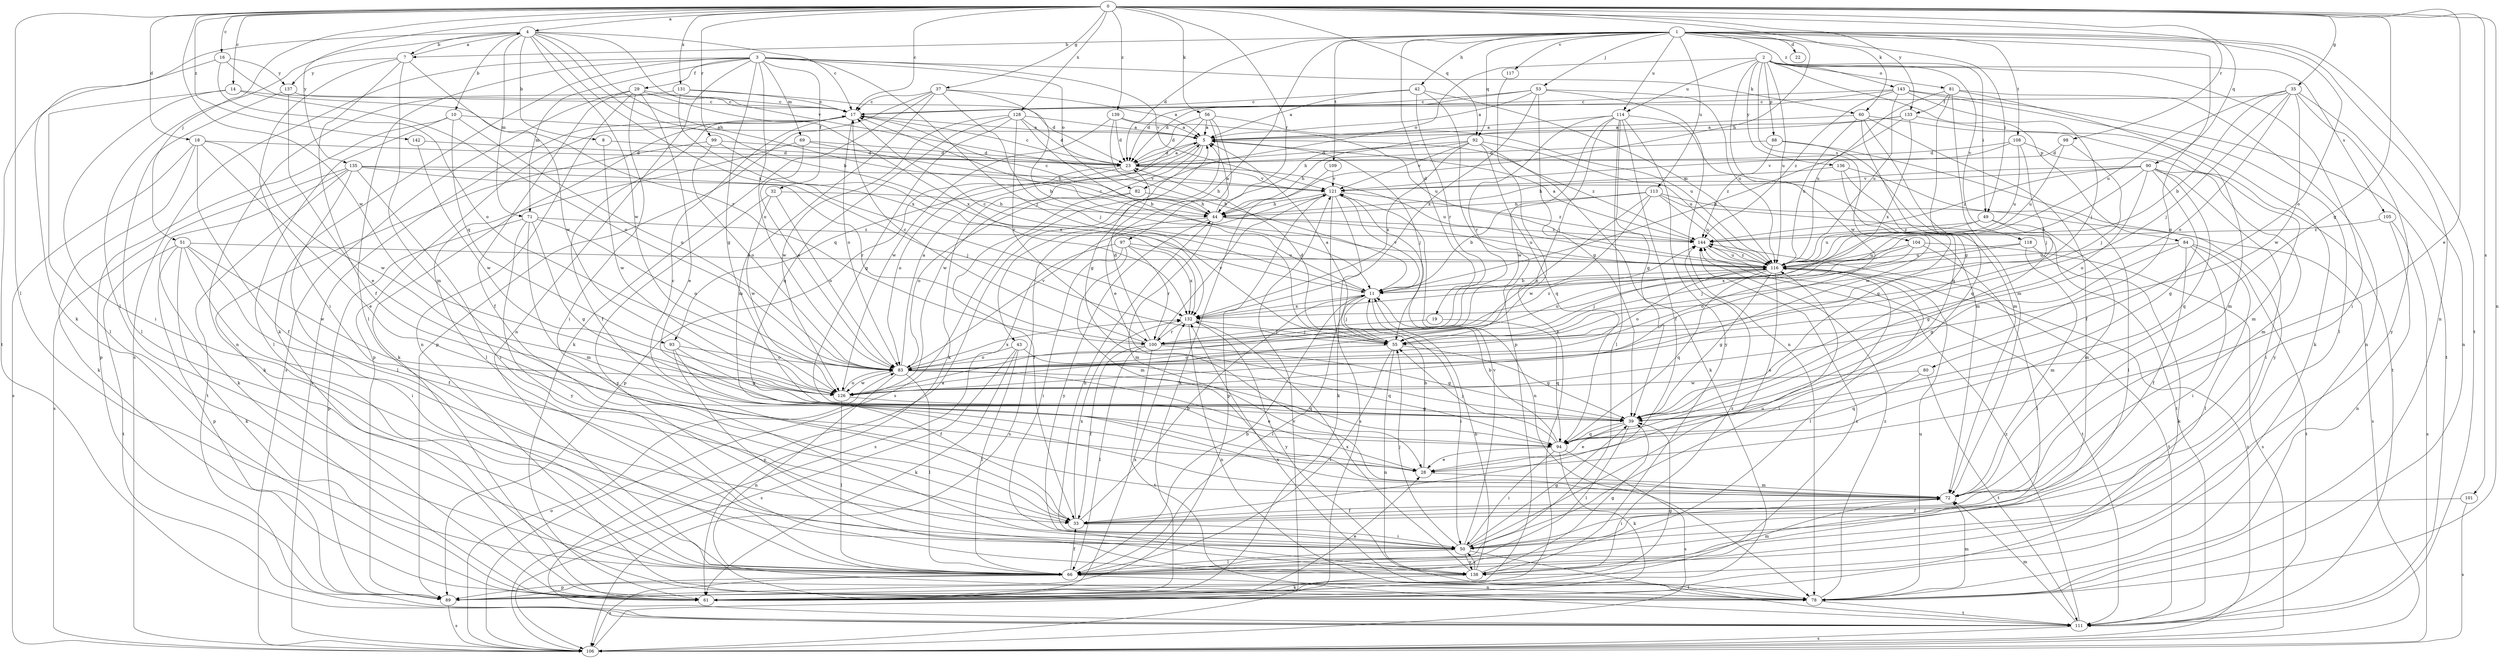 strict digraph  {
0;
1;
2;
3;
4;
5;
7;
8;
10;
11;
14;
16;
17;
18;
19;
22;
23;
28;
29;
32;
33;
35;
37;
39;
42;
43;
44;
49;
50;
51;
53;
55;
56;
60;
61;
66;
69;
71;
72;
78;
80;
81;
82;
83;
84;
88;
89;
90;
92;
93;
94;
97;
98;
99;
100;
101;
104;
105;
106;
108;
109;
111;
113;
114;
116;
117;
118;
121;
126;
128;
131;
132;
133;
135;
136;
137;
138;
139;
142;
143;
144;
0 -> 4  [label=a];
0 -> 14  [label=c];
0 -> 16  [label=c];
0 -> 17  [label=c];
0 -> 18  [label=d];
0 -> 28  [label=e];
0 -> 35  [label=g];
0 -> 37  [label=g];
0 -> 39  [label=g];
0 -> 51  [label=j];
0 -> 56  [label=k];
0 -> 60  [label=k];
0 -> 66  [label=l];
0 -> 78  [label=n];
0 -> 90  [label=q];
0 -> 92  [label=q];
0 -> 97  [label=r];
0 -> 98  [label=r];
0 -> 99  [label=r];
0 -> 101  [label=s];
0 -> 126  [label=w];
0 -> 128  [label=x];
0 -> 131  [label=x];
0 -> 133  [label=y];
0 -> 135  [label=y];
0 -> 139  [label=z];
0 -> 142  [label=z];
1 -> 7  [label=b];
1 -> 19  [label=d];
1 -> 22  [label=d];
1 -> 23  [label=d];
1 -> 39  [label=g];
1 -> 42  [label=h];
1 -> 43  [label=h];
1 -> 44  [label=h];
1 -> 49  [label=i];
1 -> 53  [label=j];
1 -> 78  [label=n];
1 -> 80  [label=o];
1 -> 92  [label=q];
1 -> 108  [label=t];
1 -> 109  [label=t];
1 -> 111  [label=t];
1 -> 113  [label=u];
1 -> 114  [label=u];
1 -> 117  [label=v];
1 -> 143  [label=z];
2 -> 49  [label=i];
2 -> 50  [label=i];
2 -> 81  [label=o];
2 -> 82  [label=o];
2 -> 84  [label=p];
2 -> 88  [label=p];
2 -> 104  [label=s];
2 -> 105  [label=s];
2 -> 114  [label=u];
2 -> 116  [label=u];
2 -> 118  [label=v];
2 -> 126  [label=w];
2 -> 136  [label=y];
3 -> 29  [label=f];
3 -> 32  [label=f];
3 -> 39  [label=g];
3 -> 55  [label=j];
3 -> 60  [label=k];
3 -> 61  [label=k];
3 -> 66  [label=l];
3 -> 69  [label=m];
3 -> 71  [label=m];
3 -> 78  [label=n];
3 -> 82  [label=o];
3 -> 83  [label=o];
3 -> 106  [label=s];
3 -> 121  [label=v];
4 -> 7  [label=b];
4 -> 8  [label=b];
4 -> 10  [label=b];
4 -> 11  [label=b];
4 -> 17  [label=c];
4 -> 44  [label=h];
4 -> 61  [label=k];
4 -> 66  [label=l];
4 -> 71  [label=m];
4 -> 121  [label=v];
4 -> 126  [label=w];
4 -> 132  [label=x];
5 -> 23  [label=d];
5 -> 55  [label=j];
5 -> 93  [label=q];
5 -> 106  [label=s];
5 -> 126  [label=w];
5 -> 144  [label=z];
7 -> 4  [label=a];
7 -> 33  [label=f];
7 -> 50  [label=i];
7 -> 72  [label=m];
7 -> 126  [label=w];
7 -> 137  [label=y];
8 -> 23  [label=d];
8 -> 126  [label=w];
10 -> 5  [label=a];
10 -> 66  [label=l];
10 -> 83  [label=o];
10 -> 89  [label=p];
10 -> 93  [label=q];
11 -> 17  [label=c];
11 -> 50  [label=i];
11 -> 55  [label=j];
11 -> 66  [label=l];
11 -> 121  [label=v];
11 -> 132  [label=x];
14 -> 17  [label=c];
14 -> 50  [label=i];
14 -> 66  [label=l];
14 -> 83  [label=o];
16 -> 83  [label=o];
16 -> 100  [label=r];
16 -> 111  [label=t];
16 -> 137  [label=y];
17 -> 5  [label=a];
17 -> 33  [label=f];
17 -> 61  [label=k];
17 -> 83  [label=o];
17 -> 89  [label=p];
17 -> 106  [label=s];
18 -> 23  [label=d];
18 -> 28  [label=e];
18 -> 33  [label=f];
18 -> 61  [label=k];
18 -> 106  [label=s];
18 -> 126  [label=w];
19 -> 94  [label=q];
19 -> 100  [label=r];
23 -> 5  [label=a];
23 -> 17  [label=c];
23 -> 83  [label=o];
23 -> 89  [label=p];
23 -> 116  [label=u];
23 -> 121  [label=v];
28 -> 11  [label=b];
28 -> 72  [label=m];
29 -> 17  [label=c];
29 -> 28  [label=e];
29 -> 33  [label=f];
29 -> 50  [label=i];
29 -> 78  [label=n];
29 -> 106  [label=s];
29 -> 132  [label=x];
32 -> 44  [label=h];
32 -> 83  [label=o];
32 -> 126  [label=w];
32 -> 138  [label=y];
33 -> 11  [label=b];
33 -> 50  [label=i];
33 -> 132  [label=x];
35 -> 11  [label=b];
35 -> 17  [label=c];
35 -> 55  [label=j];
35 -> 78  [label=n];
35 -> 83  [label=o];
35 -> 116  [label=u];
35 -> 126  [label=w];
35 -> 138  [label=y];
37 -> 5  [label=a];
37 -> 11  [label=b];
37 -> 17  [label=c];
37 -> 55  [label=j];
37 -> 61  [label=k];
37 -> 72  [label=m];
37 -> 89  [label=p];
39 -> 28  [label=e];
39 -> 66  [label=l];
39 -> 94  [label=q];
42 -> 5  [label=a];
42 -> 17  [label=c];
42 -> 89  [label=p];
42 -> 100  [label=r];
42 -> 116  [label=u];
43 -> 61  [label=k];
43 -> 66  [label=l];
43 -> 83  [label=o];
43 -> 94  [label=q];
43 -> 106  [label=s];
44 -> 5  [label=a];
44 -> 17  [label=c];
44 -> 72  [label=m];
44 -> 106  [label=s];
44 -> 116  [label=u];
44 -> 138  [label=y];
44 -> 144  [label=z];
49 -> 39  [label=g];
49 -> 72  [label=m];
49 -> 116  [label=u];
49 -> 144  [label=z];
50 -> 39  [label=g];
50 -> 44  [label=h];
50 -> 55  [label=j];
50 -> 66  [label=l];
50 -> 111  [label=t];
50 -> 116  [label=u];
50 -> 121  [label=v];
50 -> 138  [label=y];
51 -> 33  [label=f];
51 -> 50  [label=i];
51 -> 61  [label=k];
51 -> 89  [label=p];
51 -> 111  [label=t];
51 -> 116  [label=u];
51 -> 126  [label=w];
53 -> 5  [label=a];
53 -> 17  [label=c];
53 -> 23  [label=d];
53 -> 39  [label=g];
53 -> 78  [label=n];
53 -> 116  [label=u];
53 -> 132  [label=x];
55 -> 5  [label=a];
55 -> 23  [label=d];
55 -> 39  [label=g];
55 -> 66  [label=l];
55 -> 78  [label=n];
55 -> 83  [label=o];
56 -> 5  [label=a];
56 -> 23  [label=d];
56 -> 28  [label=e];
56 -> 39  [label=g];
56 -> 61  [label=k];
56 -> 116  [label=u];
60 -> 5  [label=a];
60 -> 33  [label=f];
60 -> 72  [label=m];
60 -> 94  [label=q];
60 -> 111  [label=t];
60 -> 116  [label=u];
61 -> 28  [label=e];
61 -> 132  [label=x];
66 -> 11  [label=b];
66 -> 33  [label=f];
66 -> 78  [label=n];
66 -> 89  [label=p];
66 -> 106  [label=s];
69 -> 23  [label=d];
69 -> 44  [label=h];
69 -> 66  [label=l];
69 -> 83  [label=o];
71 -> 39  [label=g];
71 -> 72  [label=m];
71 -> 83  [label=o];
71 -> 89  [label=p];
71 -> 138  [label=y];
71 -> 144  [label=z];
72 -> 33  [label=f];
72 -> 50  [label=i];
78 -> 72  [label=m];
78 -> 111  [label=t];
78 -> 116  [label=u];
78 -> 132  [label=x];
78 -> 144  [label=z];
80 -> 94  [label=q];
80 -> 111  [label=t];
80 -> 126  [label=w];
81 -> 39  [label=g];
81 -> 61  [label=k];
81 -> 72  [label=m];
81 -> 78  [label=n];
81 -> 116  [label=u];
81 -> 133  [label=f];
82 -> 33  [label=f];
82 -> 44  [label=h];
82 -> 83  [label=o];
83 -> 5  [label=a];
83 -> 28  [label=e];
83 -> 66  [label=l];
83 -> 78  [label=n];
83 -> 94  [label=q];
83 -> 121  [label=v];
83 -> 126  [label=w];
83 -> 132  [label=x];
84 -> 33  [label=f];
84 -> 39  [label=g];
84 -> 50  [label=i];
84 -> 66  [label=l];
84 -> 111  [label=t];
84 -> 116  [label=u];
88 -> 23  [label=d];
88 -> 94  [label=q];
88 -> 138  [label=y];
88 -> 144  [label=z];
89 -> 39  [label=g];
89 -> 106  [label=s];
89 -> 144  [label=z];
90 -> 11  [label=b];
90 -> 39  [label=g];
90 -> 44  [label=h];
90 -> 50  [label=i];
90 -> 72  [label=m];
90 -> 83  [label=o];
90 -> 94  [label=q];
90 -> 121  [label=v];
90 -> 144  [label=z];
92 -> 23  [label=d];
92 -> 44  [label=h];
92 -> 61  [label=k];
92 -> 94  [label=q];
92 -> 116  [label=u];
92 -> 121  [label=v];
92 -> 132  [label=x];
93 -> 33  [label=f];
93 -> 39  [label=g];
93 -> 83  [label=o];
93 -> 138  [label=y];
94 -> 11  [label=b];
94 -> 17  [label=c];
94 -> 28  [label=e];
94 -> 50  [label=i];
94 -> 55  [label=j];
94 -> 61  [label=k];
94 -> 106  [label=s];
97 -> 50  [label=i];
97 -> 72  [label=m];
97 -> 100  [label=r];
97 -> 106  [label=s];
97 -> 116  [label=u];
97 -> 132  [label=x];
98 -> 23  [label=d];
98 -> 55  [label=j];
98 -> 116  [label=u];
99 -> 23  [label=d];
99 -> 61  [label=k];
99 -> 83  [label=o];
99 -> 132  [label=x];
100 -> 17  [label=c];
100 -> 23  [label=d];
100 -> 33  [label=f];
100 -> 39  [label=g];
100 -> 66  [label=l];
100 -> 111  [label=t];
100 -> 116  [label=u];
100 -> 121  [label=v];
100 -> 144  [label=z];
101 -> 33  [label=f];
101 -> 106  [label=s];
104 -> 66  [label=l];
104 -> 83  [label=o];
104 -> 106  [label=s];
104 -> 116  [label=u];
104 -> 132  [label=x];
105 -> 78  [label=n];
105 -> 106  [label=s];
105 -> 144  [label=z];
106 -> 83  [label=o];
106 -> 121  [label=v];
106 -> 144  [label=z];
108 -> 23  [label=d];
108 -> 55  [label=j];
108 -> 72  [label=m];
108 -> 116  [label=u];
108 -> 121  [label=v];
109 -> 61  [label=k];
109 -> 121  [label=v];
111 -> 5  [label=a];
111 -> 72  [label=m];
111 -> 106  [label=s];
111 -> 144  [label=z];
113 -> 11  [label=b];
113 -> 44  [label=h];
113 -> 83  [label=o];
113 -> 106  [label=s];
113 -> 111  [label=t];
113 -> 116  [label=u];
113 -> 126  [label=w];
114 -> 5  [label=a];
114 -> 33  [label=f];
114 -> 39  [label=g];
114 -> 55  [label=j];
114 -> 66  [label=l];
114 -> 72  [label=m];
114 -> 100  [label=r];
114 -> 126  [label=w];
114 -> 138  [label=y];
116 -> 11  [label=b];
116 -> 17  [label=c];
116 -> 28  [label=e];
116 -> 39  [label=g];
116 -> 50  [label=i];
116 -> 55  [label=j];
116 -> 66  [label=l];
116 -> 83  [label=o];
116 -> 94  [label=q];
116 -> 111  [label=t];
116 -> 144  [label=z];
117 -> 61  [label=k];
118 -> 55  [label=j];
118 -> 61  [label=k];
118 -> 72  [label=m];
118 -> 116  [label=u];
121 -> 44  [label=h];
121 -> 61  [label=k];
121 -> 78  [label=n];
121 -> 89  [label=p];
121 -> 106  [label=s];
121 -> 144  [label=z];
126 -> 39  [label=g];
126 -> 66  [label=l];
126 -> 83  [label=o];
128 -> 5  [label=a];
128 -> 11  [label=b];
128 -> 23  [label=d];
128 -> 39  [label=g];
128 -> 94  [label=q];
128 -> 100  [label=r];
128 -> 126  [label=w];
131 -> 17  [label=c];
131 -> 23  [label=d];
131 -> 78  [label=n];
131 -> 132  [label=x];
132 -> 55  [label=j];
132 -> 78  [label=n];
132 -> 100  [label=r];
132 -> 138  [label=y];
133 -> 5  [label=a];
133 -> 11  [label=b];
133 -> 44  [label=h];
133 -> 72  [label=m];
133 -> 132  [label=x];
135 -> 50  [label=i];
135 -> 55  [label=j];
135 -> 61  [label=k];
135 -> 66  [label=l];
135 -> 100  [label=r];
135 -> 106  [label=s];
135 -> 111  [label=t];
135 -> 121  [label=v];
136 -> 39  [label=g];
136 -> 66  [label=l];
136 -> 121  [label=v];
136 -> 126  [label=w];
137 -> 17  [label=c];
137 -> 28  [label=e];
137 -> 66  [label=l];
138 -> 11  [label=b];
138 -> 39  [label=g];
138 -> 50  [label=i];
138 -> 61  [label=k];
138 -> 72  [label=m];
138 -> 132  [label=x];
138 -> 144  [label=z];
139 -> 5  [label=a];
139 -> 11  [label=b];
139 -> 23  [label=d];
139 -> 116  [label=u];
139 -> 126  [label=w];
142 -> 23  [label=d];
142 -> 126  [label=w];
143 -> 17  [label=c];
143 -> 23  [label=d];
143 -> 55  [label=j];
143 -> 66  [label=l];
143 -> 111  [label=t];
143 -> 116  [label=u];
143 -> 144  [label=z];
144 -> 5  [label=a];
144 -> 111  [label=t];
144 -> 116  [label=u];
}
